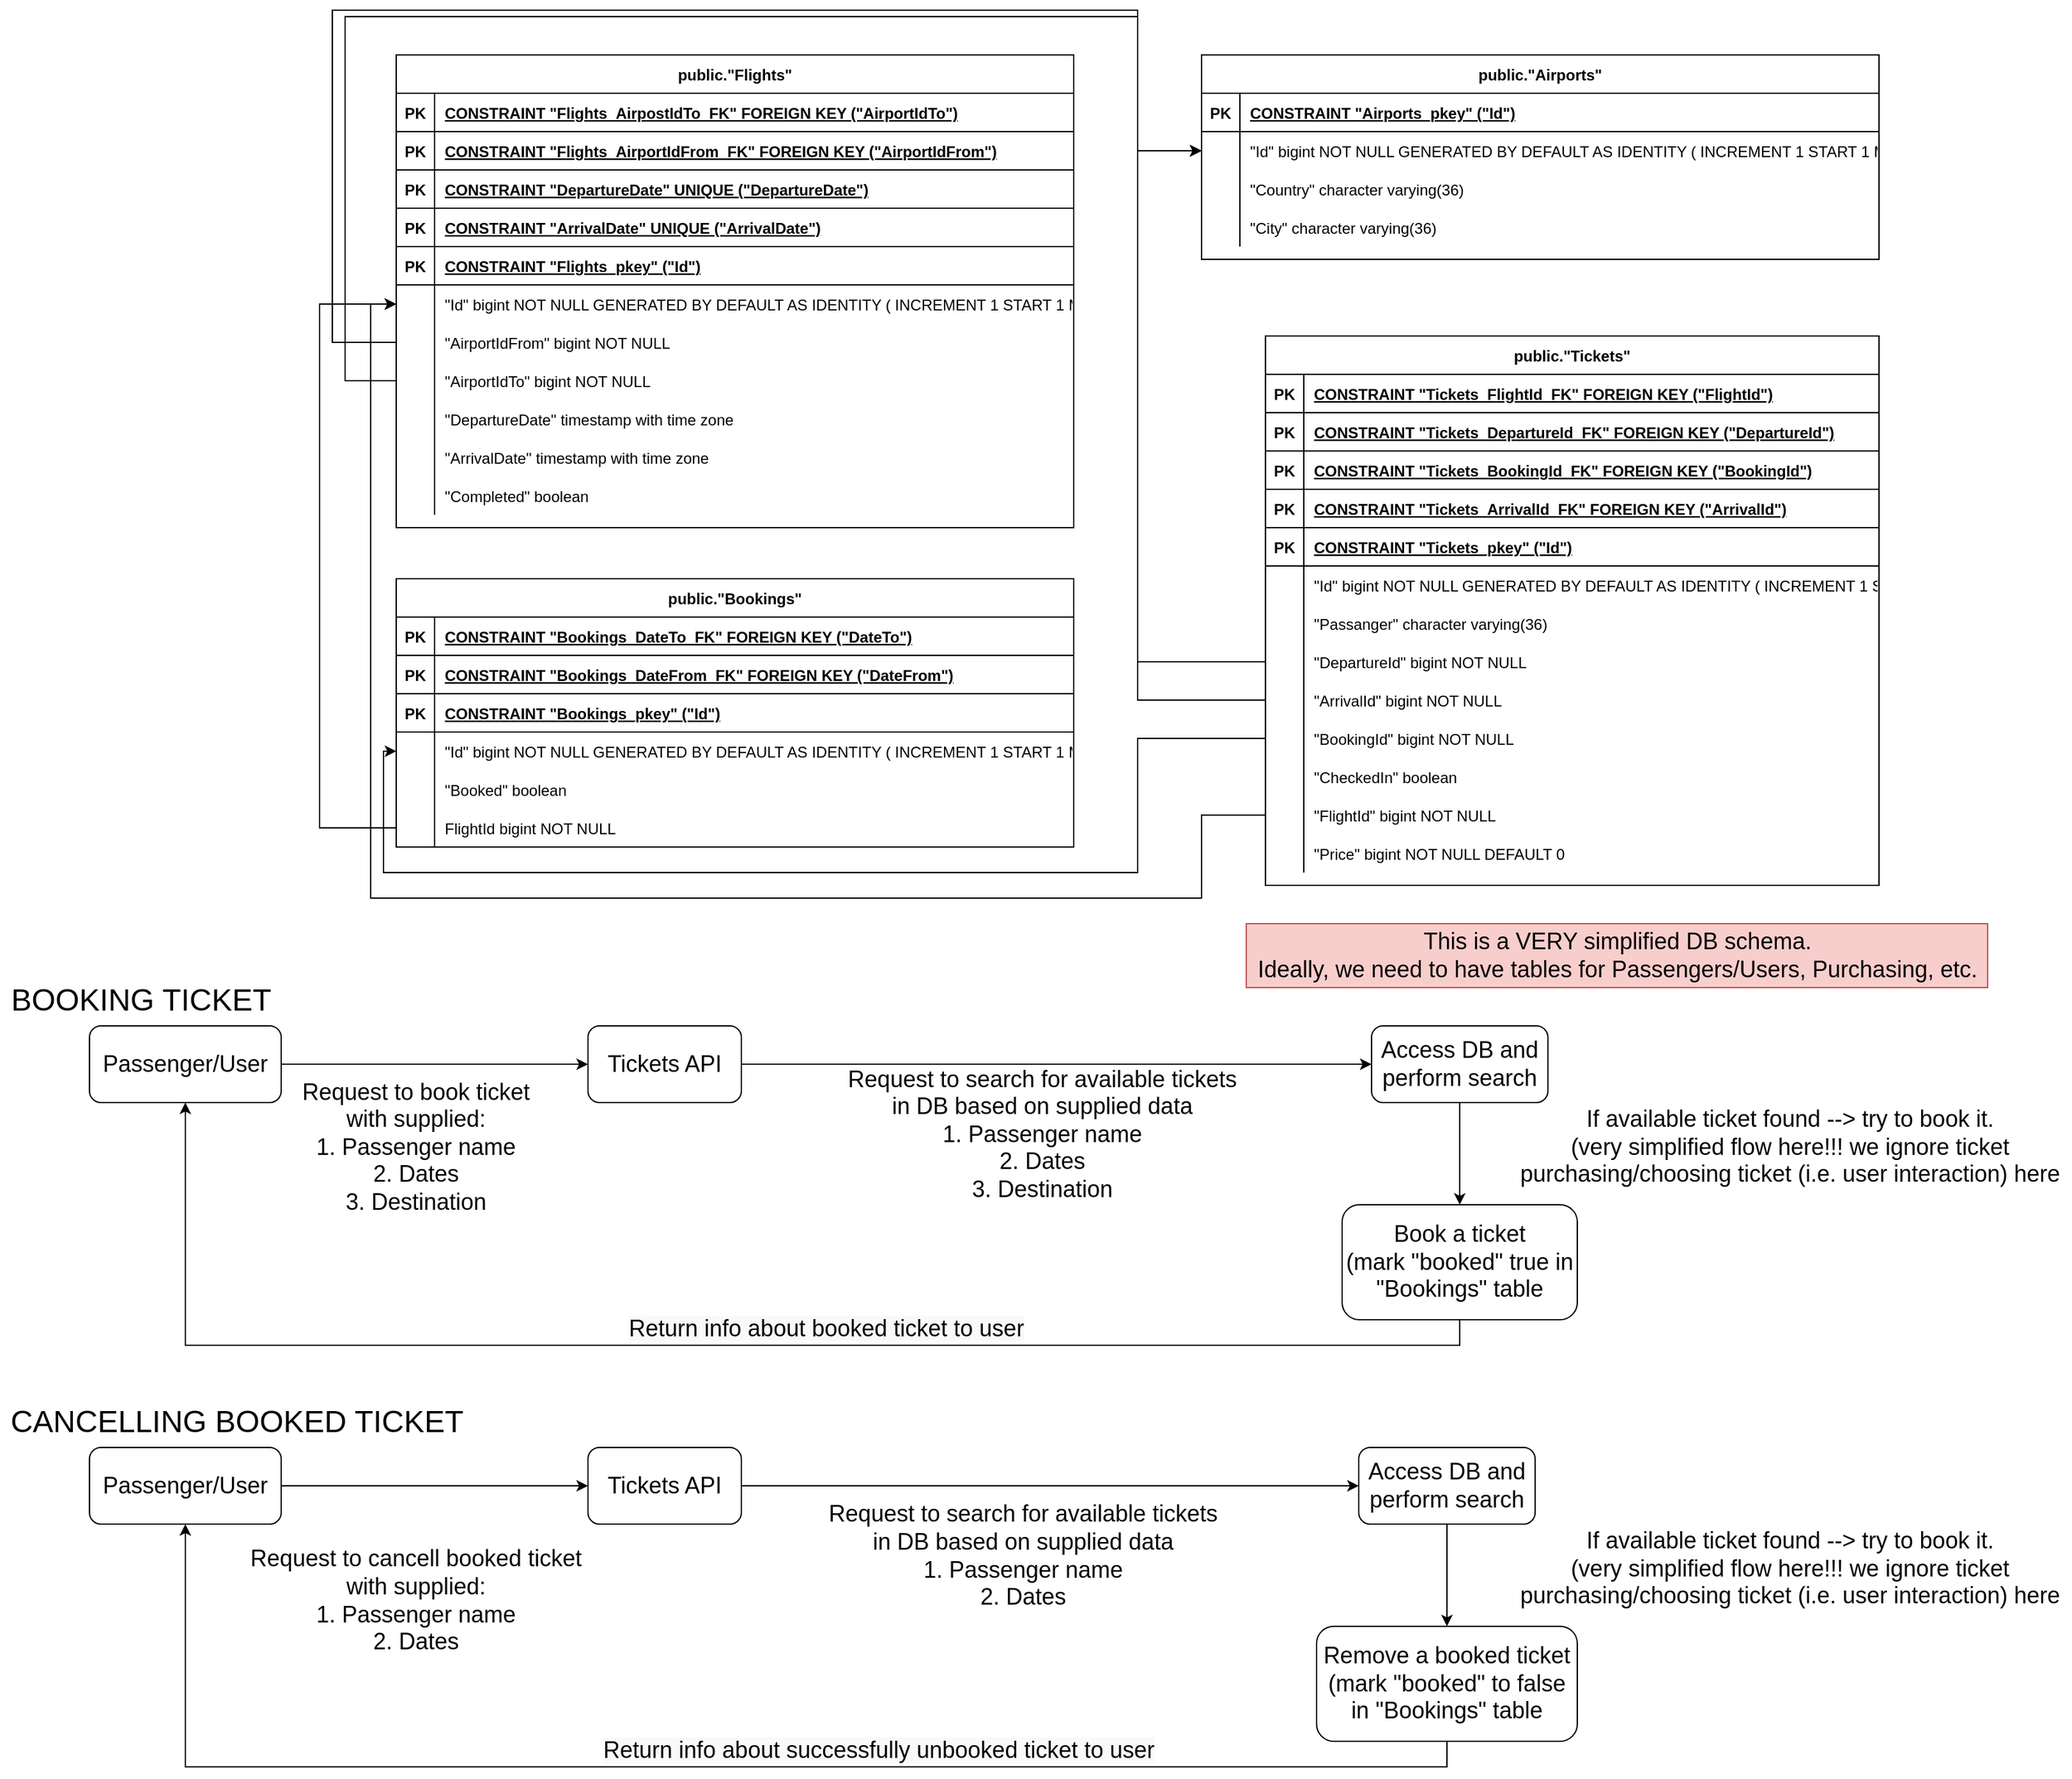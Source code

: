 <mxfile version="18.0.6" type="device" pages="2"><diagram id="oAtB6YZNEJGx6nR-mDXT" name="DB Schema"><mxGraphModel dx="2377" dy="960" grid="1" gridSize="10" guides="1" tooltips="1" connect="1" arrows="1" fold="1" page="1" pageScale="1" pageWidth="827" pageHeight="1169" math="0" shadow="0"><root><mxCell id="0"/><mxCell id="1" parent="0"/><mxCell id="ItxXe6mk6IESAFMCwL9i-30" value="public.&quot;Airports&quot;" style="shape=table;startSize=30;container=1;collapsible=1;childLayout=tableLayout;fixedRows=1;rowLines=0;fontStyle=1;align=center;resizeLast=1;" parent="1" vertex="1"><mxGeometry x="120" y="200" width="530" height="160" as="geometry"/></mxCell><mxCell id="ItxXe6mk6IESAFMCwL9i-31" value="" style="shape=tableRow;horizontal=0;startSize=0;swimlaneHead=0;swimlaneBody=0;fillColor=none;collapsible=0;dropTarget=0;points=[[0,0.5],[1,0.5]];portConstraint=eastwest;top=0;left=0;right=0;bottom=1;" parent="ItxXe6mk6IESAFMCwL9i-30" vertex="1"><mxGeometry y="30" width="530" height="30" as="geometry"/></mxCell><mxCell id="ItxXe6mk6IESAFMCwL9i-32" value="PK" style="shape=partialRectangle;overflow=hidden;connectable=0;fillColor=none;top=0;left=0;bottom=0;right=0;fontStyle=1;" parent="ItxXe6mk6IESAFMCwL9i-31" vertex="1"><mxGeometry width="30" height="30" as="geometry"><mxRectangle width="30" height="30" as="alternateBounds"/></mxGeometry></mxCell><mxCell id="ItxXe6mk6IESAFMCwL9i-33" value="CONSTRAINT &quot;Airports_pkey&quot;  (&quot;Id&quot;)" style="shape=partialRectangle;overflow=hidden;connectable=0;fillColor=none;align=left;top=0;left=0;bottom=0;right=0;spacingLeft=6;fontStyle=5;" parent="ItxXe6mk6IESAFMCwL9i-31" vertex="1"><mxGeometry x="30" width="500" height="30" as="geometry"><mxRectangle width="500" height="30" as="alternateBounds"/></mxGeometry></mxCell><mxCell id="ItxXe6mk6IESAFMCwL9i-34" value="" style="shape=tableRow;horizontal=0;startSize=0;swimlaneHead=0;swimlaneBody=0;fillColor=none;collapsible=0;dropTarget=0;points=[[0,0.5],[1,0.5]];portConstraint=eastwest;top=0;left=0;right=0;bottom=0;" parent="ItxXe6mk6IESAFMCwL9i-30" vertex="1"><mxGeometry y="60" width="530" height="30" as="geometry"/></mxCell><mxCell id="ItxXe6mk6IESAFMCwL9i-35" value="" style="shape=partialRectangle;overflow=hidden;connectable=0;fillColor=none;top=0;left=0;bottom=0;right=0;" parent="ItxXe6mk6IESAFMCwL9i-34" vertex="1"><mxGeometry width="30" height="30" as="geometry"><mxRectangle width="30" height="30" as="alternateBounds"/></mxGeometry></mxCell><mxCell id="ItxXe6mk6IESAFMCwL9i-36" value="&quot;Id&quot; bigint NOT NULL GENERATED BY DEFAULT AS IDENTITY ( INCREMENT 1 START 1 MINVALUE 1 MAXVALUE 9223372036854775807 CACHE 1 )" style="shape=partialRectangle;overflow=hidden;connectable=0;fillColor=none;align=left;top=0;left=0;bottom=0;right=0;spacingLeft=6;" parent="ItxXe6mk6IESAFMCwL9i-34" vertex="1"><mxGeometry x="30" width="500" height="30" as="geometry"><mxRectangle width="500" height="30" as="alternateBounds"/></mxGeometry></mxCell><mxCell id="ItxXe6mk6IESAFMCwL9i-37" value="" style="shape=tableRow;horizontal=0;startSize=0;swimlaneHead=0;swimlaneBody=0;fillColor=none;collapsible=0;dropTarget=0;points=[[0,0.5],[1,0.5]];portConstraint=eastwest;top=0;left=0;right=0;bottom=0;" parent="ItxXe6mk6IESAFMCwL9i-30" vertex="1"><mxGeometry y="90" width="530" height="30" as="geometry"/></mxCell><mxCell id="ItxXe6mk6IESAFMCwL9i-38" value="" style="shape=partialRectangle;overflow=hidden;connectable=0;fillColor=none;top=0;left=0;bottom=0;right=0;" parent="ItxXe6mk6IESAFMCwL9i-37" vertex="1"><mxGeometry width="30" height="30" as="geometry"><mxRectangle width="30" height="30" as="alternateBounds"/></mxGeometry></mxCell><mxCell id="ItxXe6mk6IESAFMCwL9i-39" value="&quot;Country&quot; character varying(36)" style="shape=partialRectangle;overflow=hidden;connectable=0;fillColor=none;align=left;top=0;left=0;bottom=0;right=0;spacingLeft=6;" parent="ItxXe6mk6IESAFMCwL9i-37" vertex="1"><mxGeometry x="30" width="500" height="30" as="geometry"><mxRectangle width="500" height="30" as="alternateBounds"/></mxGeometry></mxCell><mxCell id="ItxXe6mk6IESAFMCwL9i-40" value="" style="shape=tableRow;horizontal=0;startSize=0;swimlaneHead=0;swimlaneBody=0;fillColor=none;collapsible=0;dropTarget=0;points=[[0,0.5],[1,0.5]];portConstraint=eastwest;top=0;left=0;right=0;bottom=0;" parent="ItxXe6mk6IESAFMCwL9i-30" vertex="1"><mxGeometry y="120" width="530" height="30" as="geometry"/></mxCell><mxCell id="ItxXe6mk6IESAFMCwL9i-41" value="" style="shape=partialRectangle;overflow=hidden;connectable=0;fillColor=none;top=0;left=0;bottom=0;right=0;" parent="ItxXe6mk6IESAFMCwL9i-40" vertex="1"><mxGeometry width="30" height="30" as="geometry"><mxRectangle width="30" height="30" as="alternateBounds"/></mxGeometry></mxCell><mxCell id="ItxXe6mk6IESAFMCwL9i-42" value="&quot;City&quot; character varying(36)" style="shape=partialRectangle;overflow=hidden;connectable=0;fillColor=none;align=left;top=0;left=0;bottom=0;right=0;spacingLeft=6;" parent="ItxXe6mk6IESAFMCwL9i-40" vertex="1"><mxGeometry x="30" width="500" height="30" as="geometry"><mxRectangle width="500" height="30" as="alternateBounds"/></mxGeometry></mxCell><mxCell id="ItxXe6mk6IESAFMCwL9i-43" value="public.&quot;Bookings&quot;" style="shape=table;startSize=30;container=1;collapsible=1;childLayout=tableLayout;fixedRows=1;rowLines=0;fontStyle=1;align=center;resizeLast=1;" parent="1" vertex="1"><mxGeometry x="-510" y="610" width="530" height="210" as="geometry"/></mxCell><mxCell id="ItxXe6mk6IESAFMCwL9i-44" value="" style="shape=tableRow;horizontal=0;startSize=0;swimlaneHead=0;swimlaneBody=0;fillColor=none;collapsible=0;dropTarget=0;points=[[0,0.5],[1,0.5]];portConstraint=eastwest;top=0;left=0;right=0;bottom=1;" parent="ItxXe6mk6IESAFMCwL9i-43" vertex="1"><mxGeometry y="30" width="530" height="30" as="geometry"/></mxCell><mxCell id="ItxXe6mk6IESAFMCwL9i-45" value="PK" style="shape=partialRectangle;overflow=hidden;connectable=0;fillColor=none;top=0;left=0;bottom=0;right=0;fontStyle=1;" parent="ItxXe6mk6IESAFMCwL9i-44" vertex="1"><mxGeometry width="30" height="30" as="geometry"><mxRectangle width="30" height="30" as="alternateBounds"/></mxGeometry></mxCell><mxCell id="ItxXe6mk6IESAFMCwL9i-46" value="CONSTRAINT &quot;Bookings_DateTo_FK&quot; FOREIGN KEY (&quot;DateTo&quot;)" style="shape=partialRectangle;overflow=hidden;connectable=0;fillColor=none;align=left;top=0;left=0;bottom=0;right=0;spacingLeft=6;fontStyle=5;" parent="ItxXe6mk6IESAFMCwL9i-44" vertex="1"><mxGeometry x="30" width="500" height="30" as="geometry"><mxRectangle width="500" height="30" as="alternateBounds"/></mxGeometry></mxCell><mxCell id="ItxXe6mk6IESAFMCwL9i-47" value="" style="shape=tableRow;horizontal=0;startSize=0;swimlaneHead=0;swimlaneBody=0;fillColor=none;collapsible=0;dropTarget=0;points=[[0,0.5],[1,0.5]];portConstraint=eastwest;top=0;left=0;right=0;bottom=1;" parent="ItxXe6mk6IESAFMCwL9i-43" vertex="1"><mxGeometry y="60" width="530" height="30" as="geometry"/></mxCell><mxCell id="ItxXe6mk6IESAFMCwL9i-48" value="PK" style="shape=partialRectangle;overflow=hidden;connectable=0;fillColor=none;top=0;left=0;bottom=0;right=0;fontStyle=1;" parent="ItxXe6mk6IESAFMCwL9i-47" vertex="1"><mxGeometry width="30" height="30" as="geometry"><mxRectangle width="30" height="30" as="alternateBounds"/></mxGeometry></mxCell><mxCell id="ItxXe6mk6IESAFMCwL9i-49" value="CONSTRAINT &quot;Bookings_DateFrom_FK&quot; FOREIGN KEY (&quot;DateFrom&quot;)" style="shape=partialRectangle;overflow=hidden;connectable=0;fillColor=none;align=left;top=0;left=0;bottom=0;right=0;spacingLeft=6;fontStyle=5;" parent="ItxXe6mk6IESAFMCwL9i-47" vertex="1"><mxGeometry x="30" width="500" height="30" as="geometry"><mxRectangle width="500" height="30" as="alternateBounds"/></mxGeometry></mxCell><mxCell id="ItxXe6mk6IESAFMCwL9i-50" value="" style="shape=tableRow;horizontal=0;startSize=0;swimlaneHead=0;swimlaneBody=0;fillColor=none;collapsible=0;dropTarget=0;points=[[0,0.5],[1,0.5]];portConstraint=eastwest;top=0;left=0;right=0;bottom=1;" parent="ItxXe6mk6IESAFMCwL9i-43" vertex="1"><mxGeometry y="90" width="530" height="30" as="geometry"/></mxCell><mxCell id="ItxXe6mk6IESAFMCwL9i-51" value="PK" style="shape=partialRectangle;overflow=hidden;connectable=0;fillColor=none;top=0;left=0;bottom=0;right=0;fontStyle=1;" parent="ItxXe6mk6IESAFMCwL9i-50" vertex="1"><mxGeometry width="30" height="30" as="geometry"><mxRectangle width="30" height="30" as="alternateBounds"/></mxGeometry></mxCell><mxCell id="ItxXe6mk6IESAFMCwL9i-52" value="CONSTRAINT &quot;Bookings_pkey&quot;  (&quot;Id&quot;)" style="shape=partialRectangle;overflow=hidden;connectable=0;fillColor=none;align=left;top=0;left=0;bottom=0;right=0;spacingLeft=6;fontStyle=5;" parent="ItxXe6mk6IESAFMCwL9i-50" vertex="1"><mxGeometry x="30" width="500" height="30" as="geometry"><mxRectangle width="500" height="30" as="alternateBounds"/></mxGeometry></mxCell><mxCell id="ItxXe6mk6IESAFMCwL9i-53" value="" style="shape=tableRow;horizontal=0;startSize=0;swimlaneHead=0;swimlaneBody=0;fillColor=none;collapsible=0;dropTarget=0;points=[[0,0.5],[1,0.5]];portConstraint=eastwest;top=0;left=0;right=0;bottom=0;" parent="ItxXe6mk6IESAFMCwL9i-43" vertex="1"><mxGeometry y="120" width="530" height="30" as="geometry"/></mxCell><mxCell id="ItxXe6mk6IESAFMCwL9i-54" value="" style="shape=partialRectangle;overflow=hidden;connectable=0;fillColor=none;top=0;left=0;bottom=0;right=0;" parent="ItxXe6mk6IESAFMCwL9i-53" vertex="1"><mxGeometry width="30" height="30" as="geometry"><mxRectangle width="30" height="30" as="alternateBounds"/></mxGeometry></mxCell><mxCell id="ItxXe6mk6IESAFMCwL9i-55" value="&quot;Id&quot; bigint NOT NULL GENERATED BY DEFAULT AS IDENTITY ( INCREMENT 1 START 1 MINVALUE 1 MAXVALUE 9223372036854775807 CACHE 1 )" style="shape=partialRectangle;overflow=hidden;connectable=0;fillColor=none;align=left;top=0;left=0;bottom=0;right=0;spacingLeft=6;" parent="ItxXe6mk6IESAFMCwL9i-53" vertex="1"><mxGeometry x="30" width="500" height="30" as="geometry"><mxRectangle width="500" height="30" as="alternateBounds"/></mxGeometry></mxCell><mxCell id="ItxXe6mk6IESAFMCwL9i-56" value="" style="shape=tableRow;horizontal=0;startSize=0;swimlaneHead=0;swimlaneBody=0;fillColor=none;collapsible=0;dropTarget=0;points=[[0,0.5],[1,0.5]];portConstraint=eastwest;top=0;left=0;right=0;bottom=0;" parent="ItxXe6mk6IESAFMCwL9i-43" vertex="1"><mxGeometry y="150" width="530" height="30" as="geometry"/></mxCell><mxCell id="ItxXe6mk6IESAFMCwL9i-57" value="" style="shape=partialRectangle;overflow=hidden;connectable=0;fillColor=none;top=0;left=0;bottom=0;right=0;" parent="ItxXe6mk6IESAFMCwL9i-56" vertex="1"><mxGeometry width="30" height="30" as="geometry"><mxRectangle width="30" height="30" as="alternateBounds"/></mxGeometry></mxCell><mxCell id="ItxXe6mk6IESAFMCwL9i-58" value="&quot;Booked&quot; boolean" style="shape=partialRectangle;overflow=hidden;connectable=0;fillColor=none;align=left;top=0;left=0;bottom=0;right=0;spacingLeft=6;" parent="ItxXe6mk6IESAFMCwL9i-56" vertex="1"><mxGeometry x="30" width="500" height="30" as="geometry"><mxRectangle width="500" height="30" as="alternateBounds"/></mxGeometry></mxCell><mxCell id="ItxXe6mk6IESAFMCwL9i-59" value="" style="shape=tableRow;horizontal=0;startSize=0;swimlaneHead=0;swimlaneBody=0;fillColor=none;collapsible=0;dropTarget=0;points=[[0,0.5],[1,0.5]];portConstraint=eastwest;top=0;left=0;right=0;bottom=0;" parent="ItxXe6mk6IESAFMCwL9i-43" vertex="1"><mxGeometry y="180" width="530" height="30" as="geometry"/></mxCell><mxCell id="ItxXe6mk6IESAFMCwL9i-60" value="" style="shape=partialRectangle;overflow=hidden;connectable=0;fillColor=none;top=0;left=0;bottom=0;right=0;" parent="ItxXe6mk6IESAFMCwL9i-59" vertex="1"><mxGeometry width="30" height="30" as="geometry"><mxRectangle width="30" height="30" as="alternateBounds"/></mxGeometry></mxCell><mxCell id="ItxXe6mk6IESAFMCwL9i-61" value="FlightId bigint NOT NULL" style="shape=partialRectangle;overflow=hidden;connectable=0;fillColor=none;align=left;top=0;left=0;bottom=0;right=0;spacingLeft=6;" parent="ItxXe6mk6IESAFMCwL9i-59" vertex="1"><mxGeometry x="30" width="500" height="30" as="geometry"><mxRectangle width="500" height="30" as="alternateBounds"/></mxGeometry></mxCell><mxCell id="ItxXe6mk6IESAFMCwL9i-89" value="public.&quot;Flights&quot;" style="shape=table;startSize=30;container=1;collapsible=1;childLayout=tableLayout;fixedRows=1;rowLines=0;fontStyle=1;align=center;resizeLast=1;" parent="1" vertex="1"><mxGeometry x="-510" y="200" width="530" height="370" as="geometry"/></mxCell><mxCell id="ItxXe6mk6IESAFMCwL9i-90" value="" style="shape=tableRow;horizontal=0;startSize=0;swimlaneHead=0;swimlaneBody=0;fillColor=none;collapsible=0;dropTarget=0;points=[[0,0.5],[1,0.5]];portConstraint=eastwest;top=0;left=0;right=0;bottom=1;" parent="ItxXe6mk6IESAFMCwL9i-89" vertex="1"><mxGeometry y="30" width="530" height="30" as="geometry"/></mxCell><mxCell id="ItxXe6mk6IESAFMCwL9i-91" value="PK" style="shape=partialRectangle;overflow=hidden;connectable=0;fillColor=none;top=0;left=0;bottom=0;right=0;fontStyle=1;" parent="ItxXe6mk6IESAFMCwL9i-90" vertex="1"><mxGeometry width="30" height="30" as="geometry"><mxRectangle width="30" height="30" as="alternateBounds"/></mxGeometry></mxCell><mxCell id="ItxXe6mk6IESAFMCwL9i-92" value="CONSTRAINT &quot;Flights_AirpostIdTo_FK&quot; FOREIGN KEY (&quot;AirportIdTo&quot;)" style="shape=partialRectangle;overflow=hidden;connectable=0;fillColor=none;align=left;top=0;left=0;bottom=0;right=0;spacingLeft=6;fontStyle=5;" parent="ItxXe6mk6IESAFMCwL9i-90" vertex="1"><mxGeometry x="30" width="500" height="30" as="geometry"><mxRectangle width="500" height="30" as="alternateBounds"/></mxGeometry></mxCell><mxCell id="ItxXe6mk6IESAFMCwL9i-93" value="" style="shape=tableRow;horizontal=0;startSize=0;swimlaneHead=0;swimlaneBody=0;fillColor=none;collapsible=0;dropTarget=0;points=[[0,0.5],[1,0.5]];portConstraint=eastwest;top=0;left=0;right=0;bottom=1;" parent="ItxXe6mk6IESAFMCwL9i-89" vertex="1"><mxGeometry y="60" width="530" height="30" as="geometry"/></mxCell><mxCell id="ItxXe6mk6IESAFMCwL9i-94" value="PK" style="shape=partialRectangle;overflow=hidden;connectable=0;fillColor=none;top=0;left=0;bottom=0;right=0;fontStyle=1;" parent="ItxXe6mk6IESAFMCwL9i-93" vertex="1"><mxGeometry width="30" height="30" as="geometry"><mxRectangle width="30" height="30" as="alternateBounds"/></mxGeometry></mxCell><mxCell id="ItxXe6mk6IESAFMCwL9i-95" value="CONSTRAINT &quot;Flights_AirportIdFrom_FK&quot; FOREIGN KEY (&quot;AirportIdFrom&quot;)" style="shape=partialRectangle;overflow=hidden;connectable=0;fillColor=none;align=left;top=0;left=0;bottom=0;right=0;spacingLeft=6;fontStyle=5;" parent="ItxXe6mk6IESAFMCwL9i-93" vertex="1"><mxGeometry x="30" width="500" height="30" as="geometry"><mxRectangle width="500" height="30" as="alternateBounds"/></mxGeometry></mxCell><mxCell id="ItxXe6mk6IESAFMCwL9i-96" value="" style="shape=tableRow;horizontal=0;startSize=0;swimlaneHead=0;swimlaneBody=0;fillColor=none;collapsible=0;dropTarget=0;points=[[0,0.5],[1,0.5]];portConstraint=eastwest;top=0;left=0;right=0;bottom=1;" parent="ItxXe6mk6IESAFMCwL9i-89" vertex="1"><mxGeometry y="90" width="530" height="30" as="geometry"/></mxCell><mxCell id="ItxXe6mk6IESAFMCwL9i-97" value="PK" style="shape=partialRectangle;overflow=hidden;connectable=0;fillColor=none;top=0;left=0;bottom=0;right=0;fontStyle=1;" parent="ItxXe6mk6IESAFMCwL9i-96" vertex="1"><mxGeometry width="30" height="30" as="geometry"><mxRectangle width="30" height="30" as="alternateBounds"/></mxGeometry></mxCell><mxCell id="ItxXe6mk6IESAFMCwL9i-98" value="CONSTRAINT &quot;DepartureDate&quot; UNIQUE (&quot;DepartureDate&quot;)" style="shape=partialRectangle;overflow=hidden;connectable=0;fillColor=none;align=left;top=0;left=0;bottom=0;right=0;spacingLeft=6;fontStyle=5;" parent="ItxXe6mk6IESAFMCwL9i-96" vertex="1"><mxGeometry x="30" width="500" height="30" as="geometry"><mxRectangle width="500" height="30" as="alternateBounds"/></mxGeometry></mxCell><mxCell id="ItxXe6mk6IESAFMCwL9i-99" value="" style="shape=tableRow;horizontal=0;startSize=0;swimlaneHead=0;swimlaneBody=0;fillColor=none;collapsible=0;dropTarget=0;points=[[0,0.5],[1,0.5]];portConstraint=eastwest;top=0;left=0;right=0;bottom=1;" parent="ItxXe6mk6IESAFMCwL9i-89" vertex="1"><mxGeometry y="120" width="530" height="30" as="geometry"/></mxCell><mxCell id="ItxXe6mk6IESAFMCwL9i-100" value="PK" style="shape=partialRectangle;overflow=hidden;connectable=0;fillColor=none;top=0;left=0;bottom=0;right=0;fontStyle=1;" parent="ItxXe6mk6IESAFMCwL9i-99" vertex="1"><mxGeometry width="30" height="30" as="geometry"><mxRectangle width="30" height="30" as="alternateBounds"/></mxGeometry></mxCell><mxCell id="ItxXe6mk6IESAFMCwL9i-101" value="CONSTRAINT &quot;ArrivalDate&quot; UNIQUE (&quot;ArrivalDate&quot;)" style="shape=partialRectangle;overflow=hidden;connectable=0;fillColor=none;align=left;top=0;left=0;bottom=0;right=0;spacingLeft=6;fontStyle=5;" parent="ItxXe6mk6IESAFMCwL9i-99" vertex="1"><mxGeometry x="30" width="500" height="30" as="geometry"><mxRectangle width="500" height="30" as="alternateBounds"/></mxGeometry></mxCell><mxCell id="ItxXe6mk6IESAFMCwL9i-102" value="" style="shape=tableRow;horizontal=0;startSize=0;swimlaneHead=0;swimlaneBody=0;fillColor=none;collapsible=0;dropTarget=0;points=[[0,0.5],[1,0.5]];portConstraint=eastwest;top=0;left=0;right=0;bottom=1;" parent="ItxXe6mk6IESAFMCwL9i-89" vertex="1"><mxGeometry y="150" width="530" height="30" as="geometry"/></mxCell><mxCell id="ItxXe6mk6IESAFMCwL9i-103" value="PK" style="shape=partialRectangle;overflow=hidden;connectable=0;fillColor=none;top=0;left=0;bottom=0;right=0;fontStyle=1;" parent="ItxXe6mk6IESAFMCwL9i-102" vertex="1"><mxGeometry width="30" height="30" as="geometry"><mxRectangle width="30" height="30" as="alternateBounds"/></mxGeometry></mxCell><mxCell id="ItxXe6mk6IESAFMCwL9i-104" value="CONSTRAINT &quot;Flights_pkey&quot;  (&quot;Id&quot;)" style="shape=partialRectangle;overflow=hidden;connectable=0;fillColor=none;align=left;top=0;left=0;bottom=0;right=0;spacingLeft=6;fontStyle=5;" parent="ItxXe6mk6IESAFMCwL9i-102" vertex="1"><mxGeometry x="30" width="500" height="30" as="geometry"><mxRectangle width="500" height="30" as="alternateBounds"/></mxGeometry></mxCell><mxCell id="ItxXe6mk6IESAFMCwL9i-105" value="" style="shape=tableRow;horizontal=0;startSize=0;swimlaneHead=0;swimlaneBody=0;fillColor=none;collapsible=0;dropTarget=0;points=[[0,0.5],[1,0.5]];portConstraint=eastwest;top=0;left=0;right=0;bottom=0;" parent="ItxXe6mk6IESAFMCwL9i-89" vertex="1"><mxGeometry y="180" width="530" height="30" as="geometry"/></mxCell><mxCell id="ItxXe6mk6IESAFMCwL9i-106" value="" style="shape=partialRectangle;overflow=hidden;connectable=0;fillColor=none;top=0;left=0;bottom=0;right=0;" parent="ItxXe6mk6IESAFMCwL9i-105" vertex="1"><mxGeometry width="30" height="30" as="geometry"><mxRectangle width="30" height="30" as="alternateBounds"/></mxGeometry></mxCell><mxCell id="ItxXe6mk6IESAFMCwL9i-107" value="&quot;Id&quot; bigint NOT NULL GENERATED BY DEFAULT AS IDENTITY ( INCREMENT 1 START 1 MINVALUE 1 MAXVALUE 9223372036854775807 CACHE 1 )" style="shape=partialRectangle;overflow=hidden;connectable=0;fillColor=none;align=left;top=0;left=0;bottom=0;right=0;spacingLeft=6;" parent="ItxXe6mk6IESAFMCwL9i-105" vertex="1"><mxGeometry x="30" width="500" height="30" as="geometry"><mxRectangle width="500" height="30" as="alternateBounds"/></mxGeometry></mxCell><mxCell id="ItxXe6mk6IESAFMCwL9i-108" value="" style="shape=tableRow;horizontal=0;startSize=0;swimlaneHead=0;swimlaneBody=0;fillColor=none;collapsible=0;dropTarget=0;points=[[0,0.5],[1,0.5]];portConstraint=eastwest;top=0;left=0;right=0;bottom=0;" parent="ItxXe6mk6IESAFMCwL9i-89" vertex="1"><mxGeometry y="210" width="530" height="30" as="geometry"/></mxCell><mxCell id="ItxXe6mk6IESAFMCwL9i-109" value="" style="shape=partialRectangle;overflow=hidden;connectable=0;fillColor=none;top=0;left=0;bottom=0;right=0;" parent="ItxXe6mk6IESAFMCwL9i-108" vertex="1"><mxGeometry width="30" height="30" as="geometry"><mxRectangle width="30" height="30" as="alternateBounds"/></mxGeometry></mxCell><mxCell id="ItxXe6mk6IESAFMCwL9i-110" value="&quot;AirportIdFrom&quot; bigint NOT NULL" style="shape=partialRectangle;overflow=hidden;connectable=0;fillColor=none;align=left;top=0;left=0;bottom=0;right=0;spacingLeft=6;" parent="ItxXe6mk6IESAFMCwL9i-108" vertex="1"><mxGeometry x="30" width="500" height="30" as="geometry"><mxRectangle width="500" height="30" as="alternateBounds"/></mxGeometry></mxCell><mxCell id="ItxXe6mk6IESAFMCwL9i-111" value="" style="shape=tableRow;horizontal=0;startSize=0;swimlaneHead=0;swimlaneBody=0;fillColor=none;collapsible=0;dropTarget=0;points=[[0,0.5],[1,0.5]];portConstraint=eastwest;top=0;left=0;right=0;bottom=0;" parent="ItxXe6mk6IESAFMCwL9i-89" vertex="1"><mxGeometry y="240" width="530" height="30" as="geometry"/></mxCell><mxCell id="ItxXe6mk6IESAFMCwL9i-112" value="" style="shape=partialRectangle;overflow=hidden;connectable=0;fillColor=none;top=0;left=0;bottom=0;right=0;" parent="ItxXe6mk6IESAFMCwL9i-111" vertex="1"><mxGeometry width="30" height="30" as="geometry"><mxRectangle width="30" height="30" as="alternateBounds"/></mxGeometry></mxCell><mxCell id="ItxXe6mk6IESAFMCwL9i-113" value="&quot;AirportIdTo&quot; bigint NOT NULL" style="shape=partialRectangle;overflow=hidden;connectable=0;fillColor=none;align=left;top=0;left=0;bottom=0;right=0;spacingLeft=6;" parent="ItxXe6mk6IESAFMCwL9i-111" vertex="1"><mxGeometry x="30" width="500" height="30" as="geometry"><mxRectangle width="500" height="30" as="alternateBounds"/></mxGeometry></mxCell><mxCell id="ItxXe6mk6IESAFMCwL9i-114" value="" style="shape=tableRow;horizontal=0;startSize=0;swimlaneHead=0;swimlaneBody=0;fillColor=none;collapsible=0;dropTarget=0;points=[[0,0.5],[1,0.5]];portConstraint=eastwest;top=0;left=0;right=0;bottom=0;" parent="ItxXe6mk6IESAFMCwL9i-89" vertex="1"><mxGeometry y="270" width="530" height="30" as="geometry"/></mxCell><mxCell id="ItxXe6mk6IESAFMCwL9i-115" value="" style="shape=partialRectangle;overflow=hidden;connectable=0;fillColor=none;top=0;left=0;bottom=0;right=0;" parent="ItxXe6mk6IESAFMCwL9i-114" vertex="1"><mxGeometry width="30" height="30" as="geometry"><mxRectangle width="30" height="30" as="alternateBounds"/></mxGeometry></mxCell><mxCell id="ItxXe6mk6IESAFMCwL9i-116" value="&quot;DepartureDate&quot; timestamp with time zone" style="shape=partialRectangle;overflow=hidden;connectable=0;fillColor=none;align=left;top=0;left=0;bottom=0;right=0;spacingLeft=6;" parent="ItxXe6mk6IESAFMCwL9i-114" vertex="1"><mxGeometry x="30" width="500" height="30" as="geometry"><mxRectangle width="500" height="30" as="alternateBounds"/></mxGeometry></mxCell><mxCell id="ItxXe6mk6IESAFMCwL9i-117" value="" style="shape=tableRow;horizontal=0;startSize=0;swimlaneHead=0;swimlaneBody=0;fillColor=none;collapsible=0;dropTarget=0;points=[[0,0.5],[1,0.5]];portConstraint=eastwest;top=0;left=0;right=0;bottom=0;" parent="ItxXe6mk6IESAFMCwL9i-89" vertex="1"><mxGeometry y="300" width="530" height="30" as="geometry"/></mxCell><mxCell id="ItxXe6mk6IESAFMCwL9i-118" value="" style="shape=partialRectangle;overflow=hidden;connectable=0;fillColor=none;top=0;left=0;bottom=0;right=0;" parent="ItxXe6mk6IESAFMCwL9i-117" vertex="1"><mxGeometry width="30" height="30" as="geometry"><mxRectangle width="30" height="30" as="alternateBounds"/></mxGeometry></mxCell><mxCell id="ItxXe6mk6IESAFMCwL9i-119" value="&quot;ArrivalDate&quot; timestamp with time zone" style="shape=partialRectangle;overflow=hidden;connectable=0;fillColor=none;align=left;top=0;left=0;bottom=0;right=0;spacingLeft=6;" parent="ItxXe6mk6IESAFMCwL9i-117" vertex="1"><mxGeometry x="30" width="500" height="30" as="geometry"><mxRectangle width="500" height="30" as="alternateBounds"/></mxGeometry></mxCell><mxCell id="ItxXe6mk6IESAFMCwL9i-120" value="" style="shape=tableRow;horizontal=0;startSize=0;swimlaneHead=0;swimlaneBody=0;fillColor=none;collapsible=0;dropTarget=0;points=[[0,0.5],[1,0.5]];portConstraint=eastwest;top=0;left=0;right=0;bottom=0;" parent="ItxXe6mk6IESAFMCwL9i-89" vertex="1"><mxGeometry y="330" width="530" height="30" as="geometry"/></mxCell><mxCell id="ItxXe6mk6IESAFMCwL9i-121" value="" style="shape=partialRectangle;overflow=hidden;connectable=0;fillColor=none;top=0;left=0;bottom=0;right=0;" parent="ItxXe6mk6IESAFMCwL9i-120" vertex="1"><mxGeometry width="30" height="30" as="geometry"><mxRectangle width="30" height="30" as="alternateBounds"/></mxGeometry></mxCell><mxCell id="ItxXe6mk6IESAFMCwL9i-122" value="&quot;Completed&quot; boolean" style="shape=partialRectangle;overflow=hidden;connectable=0;fillColor=none;align=left;top=0;left=0;bottom=0;right=0;spacingLeft=6;" parent="ItxXe6mk6IESAFMCwL9i-120" vertex="1"><mxGeometry x="30" width="500" height="30" as="geometry"><mxRectangle width="500" height="30" as="alternateBounds"/></mxGeometry></mxCell><mxCell id="ItxXe6mk6IESAFMCwL9i-150" value="public.&quot;Tickets&quot;" style="shape=table;startSize=30;container=1;collapsible=1;childLayout=tableLayout;fixedRows=1;rowLines=0;fontStyle=1;align=center;resizeLast=1;" parent="1" vertex="1"><mxGeometry x="170" y="420" width="480" height="430" as="geometry"/></mxCell><mxCell id="ItxXe6mk6IESAFMCwL9i-151" value="" style="shape=tableRow;horizontal=0;startSize=0;swimlaneHead=0;swimlaneBody=0;fillColor=none;collapsible=0;dropTarget=0;points=[[0,0.5],[1,0.5]];portConstraint=eastwest;top=0;left=0;right=0;bottom=1;" parent="ItxXe6mk6IESAFMCwL9i-150" vertex="1"><mxGeometry y="30" width="480" height="30" as="geometry"/></mxCell><mxCell id="ItxXe6mk6IESAFMCwL9i-152" value="PK" style="shape=partialRectangle;overflow=hidden;connectable=0;fillColor=none;top=0;left=0;bottom=0;right=0;fontStyle=1;" parent="ItxXe6mk6IESAFMCwL9i-151" vertex="1"><mxGeometry width="30" height="30" as="geometry"><mxRectangle width="30" height="30" as="alternateBounds"/></mxGeometry></mxCell><mxCell id="ItxXe6mk6IESAFMCwL9i-153" value="CONSTRAINT &quot;Tickets_FlightId_FK&quot; FOREIGN KEY (&quot;FlightId&quot;)" style="shape=partialRectangle;overflow=hidden;connectable=0;fillColor=none;align=left;top=0;left=0;bottom=0;right=0;spacingLeft=6;fontStyle=5;" parent="ItxXe6mk6IESAFMCwL9i-151" vertex="1"><mxGeometry x="30" width="450" height="30" as="geometry"><mxRectangle width="450" height="30" as="alternateBounds"/></mxGeometry></mxCell><mxCell id="ItxXe6mk6IESAFMCwL9i-154" value="" style="shape=tableRow;horizontal=0;startSize=0;swimlaneHead=0;swimlaneBody=0;fillColor=none;collapsible=0;dropTarget=0;points=[[0,0.5],[1,0.5]];portConstraint=eastwest;top=0;left=0;right=0;bottom=1;" parent="ItxXe6mk6IESAFMCwL9i-150" vertex="1"><mxGeometry y="60" width="480" height="30" as="geometry"/></mxCell><mxCell id="ItxXe6mk6IESAFMCwL9i-155" value="PK" style="shape=partialRectangle;overflow=hidden;connectable=0;fillColor=none;top=0;left=0;bottom=0;right=0;fontStyle=1;" parent="ItxXe6mk6IESAFMCwL9i-154" vertex="1"><mxGeometry width="30" height="30" as="geometry"><mxRectangle width="30" height="30" as="alternateBounds"/></mxGeometry></mxCell><mxCell id="ItxXe6mk6IESAFMCwL9i-156" value="CONSTRAINT &quot;Tickets_DepartureId_FK&quot; FOREIGN KEY (&quot;DepartureId&quot;)" style="shape=partialRectangle;overflow=hidden;connectable=0;fillColor=none;align=left;top=0;left=0;bottom=0;right=0;spacingLeft=6;fontStyle=5;" parent="ItxXe6mk6IESAFMCwL9i-154" vertex="1"><mxGeometry x="30" width="450" height="30" as="geometry"><mxRectangle width="450" height="30" as="alternateBounds"/></mxGeometry></mxCell><mxCell id="ItxXe6mk6IESAFMCwL9i-157" value="" style="shape=tableRow;horizontal=0;startSize=0;swimlaneHead=0;swimlaneBody=0;fillColor=none;collapsible=0;dropTarget=0;points=[[0,0.5],[1,0.5]];portConstraint=eastwest;top=0;left=0;right=0;bottom=1;" parent="ItxXe6mk6IESAFMCwL9i-150" vertex="1"><mxGeometry y="90" width="480" height="30" as="geometry"/></mxCell><mxCell id="ItxXe6mk6IESAFMCwL9i-158" value="PK" style="shape=partialRectangle;overflow=hidden;connectable=0;fillColor=none;top=0;left=0;bottom=0;right=0;fontStyle=1;" parent="ItxXe6mk6IESAFMCwL9i-157" vertex="1"><mxGeometry width="30" height="30" as="geometry"><mxRectangle width="30" height="30" as="alternateBounds"/></mxGeometry></mxCell><mxCell id="ItxXe6mk6IESAFMCwL9i-159" value="CONSTRAINT &quot;Tickets_BookingId_FK&quot; FOREIGN KEY (&quot;BookingId&quot;)" style="shape=partialRectangle;overflow=hidden;connectable=0;fillColor=none;align=left;top=0;left=0;bottom=0;right=0;spacingLeft=6;fontStyle=5;" parent="ItxXe6mk6IESAFMCwL9i-157" vertex="1"><mxGeometry x="30" width="450" height="30" as="geometry"><mxRectangle width="450" height="30" as="alternateBounds"/></mxGeometry></mxCell><mxCell id="ItxXe6mk6IESAFMCwL9i-160" value="" style="shape=tableRow;horizontal=0;startSize=0;swimlaneHead=0;swimlaneBody=0;fillColor=none;collapsible=0;dropTarget=0;points=[[0,0.5],[1,0.5]];portConstraint=eastwest;top=0;left=0;right=0;bottom=1;" parent="ItxXe6mk6IESAFMCwL9i-150" vertex="1"><mxGeometry y="120" width="480" height="30" as="geometry"/></mxCell><mxCell id="ItxXe6mk6IESAFMCwL9i-161" value="PK" style="shape=partialRectangle;overflow=hidden;connectable=0;fillColor=none;top=0;left=0;bottom=0;right=0;fontStyle=1;" parent="ItxXe6mk6IESAFMCwL9i-160" vertex="1"><mxGeometry width="30" height="30" as="geometry"><mxRectangle width="30" height="30" as="alternateBounds"/></mxGeometry></mxCell><mxCell id="ItxXe6mk6IESAFMCwL9i-162" value="CONSTRAINT &quot;Tickets_ArrivalId_FK&quot; FOREIGN KEY (&quot;ArrivalId&quot;)" style="shape=partialRectangle;overflow=hidden;connectable=0;fillColor=none;align=left;top=0;left=0;bottom=0;right=0;spacingLeft=6;fontStyle=5;" parent="ItxXe6mk6IESAFMCwL9i-160" vertex="1"><mxGeometry x="30" width="450" height="30" as="geometry"><mxRectangle width="450" height="30" as="alternateBounds"/></mxGeometry></mxCell><mxCell id="ItxXe6mk6IESAFMCwL9i-163" value="" style="shape=tableRow;horizontal=0;startSize=0;swimlaneHead=0;swimlaneBody=0;fillColor=none;collapsible=0;dropTarget=0;points=[[0,0.5],[1,0.5]];portConstraint=eastwest;top=0;left=0;right=0;bottom=1;" parent="ItxXe6mk6IESAFMCwL9i-150" vertex="1"><mxGeometry y="150" width="480" height="30" as="geometry"/></mxCell><mxCell id="ItxXe6mk6IESAFMCwL9i-164" value="PK" style="shape=partialRectangle;overflow=hidden;connectable=0;fillColor=none;top=0;left=0;bottom=0;right=0;fontStyle=1;" parent="ItxXe6mk6IESAFMCwL9i-163" vertex="1"><mxGeometry width="30" height="30" as="geometry"><mxRectangle width="30" height="30" as="alternateBounds"/></mxGeometry></mxCell><mxCell id="ItxXe6mk6IESAFMCwL9i-165" value="CONSTRAINT &quot;Tickets_pkey&quot;  (&quot;Id&quot;)" style="shape=partialRectangle;overflow=hidden;connectable=0;fillColor=none;align=left;top=0;left=0;bottom=0;right=0;spacingLeft=6;fontStyle=5;" parent="ItxXe6mk6IESAFMCwL9i-163" vertex="1"><mxGeometry x="30" width="450" height="30" as="geometry"><mxRectangle width="450" height="30" as="alternateBounds"/></mxGeometry></mxCell><mxCell id="ItxXe6mk6IESAFMCwL9i-166" value="" style="shape=tableRow;horizontal=0;startSize=0;swimlaneHead=0;swimlaneBody=0;fillColor=none;collapsible=0;dropTarget=0;points=[[0,0.5],[1,0.5]];portConstraint=eastwest;top=0;left=0;right=0;bottom=0;" parent="ItxXe6mk6IESAFMCwL9i-150" vertex="1"><mxGeometry y="180" width="480" height="30" as="geometry"/></mxCell><mxCell id="ItxXe6mk6IESAFMCwL9i-167" value="" style="shape=partialRectangle;overflow=hidden;connectable=0;fillColor=none;top=0;left=0;bottom=0;right=0;" parent="ItxXe6mk6IESAFMCwL9i-166" vertex="1"><mxGeometry width="30" height="30" as="geometry"><mxRectangle width="30" height="30" as="alternateBounds"/></mxGeometry></mxCell><mxCell id="ItxXe6mk6IESAFMCwL9i-168" value="&quot;Id&quot; bigint NOT NULL GENERATED BY DEFAULT AS IDENTITY ( INCREMENT 1 START 1 MINVALUE 1 MAXVALUE 9223372036854775807 CACHE 1 )" style="shape=partialRectangle;overflow=hidden;connectable=0;fillColor=none;align=left;top=0;left=0;bottom=0;right=0;spacingLeft=6;" parent="ItxXe6mk6IESAFMCwL9i-166" vertex="1"><mxGeometry x="30" width="450" height="30" as="geometry"><mxRectangle width="450" height="30" as="alternateBounds"/></mxGeometry></mxCell><mxCell id="ItxXe6mk6IESAFMCwL9i-169" value="" style="shape=tableRow;horizontal=0;startSize=0;swimlaneHead=0;swimlaneBody=0;fillColor=none;collapsible=0;dropTarget=0;points=[[0,0.5],[1,0.5]];portConstraint=eastwest;top=0;left=0;right=0;bottom=0;" parent="ItxXe6mk6IESAFMCwL9i-150" vertex="1"><mxGeometry y="210" width="480" height="30" as="geometry"/></mxCell><mxCell id="ItxXe6mk6IESAFMCwL9i-170" value="" style="shape=partialRectangle;overflow=hidden;connectable=0;fillColor=none;top=0;left=0;bottom=0;right=0;" parent="ItxXe6mk6IESAFMCwL9i-169" vertex="1"><mxGeometry width="30" height="30" as="geometry"><mxRectangle width="30" height="30" as="alternateBounds"/></mxGeometry></mxCell><mxCell id="ItxXe6mk6IESAFMCwL9i-171" value="&quot;Passanger&quot; character varying(36)" style="shape=partialRectangle;overflow=hidden;connectable=0;fillColor=none;align=left;top=0;left=0;bottom=0;right=0;spacingLeft=6;" parent="ItxXe6mk6IESAFMCwL9i-169" vertex="1"><mxGeometry x="30" width="450" height="30" as="geometry"><mxRectangle width="450" height="30" as="alternateBounds"/></mxGeometry></mxCell><mxCell id="ItxXe6mk6IESAFMCwL9i-172" value="" style="shape=tableRow;horizontal=0;startSize=0;swimlaneHead=0;swimlaneBody=0;fillColor=none;collapsible=0;dropTarget=0;points=[[0,0.5],[1,0.5]];portConstraint=eastwest;top=0;left=0;right=0;bottom=0;" parent="ItxXe6mk6IESAFMCwL9i-150" vertex="1"><mxGeometry y="240" width="480" height="30" as="geometry"/></mxCell><mxCell id="ItxXe6mk6IESAFMCwL9i-173" value="" style="shape=partialRectangle;overflow=hidden;connectable=0;fillColor=none;top=0;left=0;bottom=0;right=0;" parent="ItxXe6mk6IESAFMCwL9i-172" vertex="1"><mxGeometry width="30" height="30" as="geometry"><mxRectangle width="30" height="30" as="alternateBounds"/></mxGeometry></mxCell><mxCell id="ItxXe6mk6IESAFMCwL9i-174" value="&quot;DepartureId&quot; bigint NOT NULL" style="shape=partialRectangle;overflow=hidden;connectable=0;fillColor=none;align=left;top=0;left=0;bottom=0;right=0;spacingLeft=6;" parent="ItxXe6mk6IESAFMCwL9i-172" vertex="1"><mxGeometry x="30" width="450" height="30" as="geometry"><mxRectangle width="450" height="30" as="alternateBounds"/></mxGeometry></mxCell><mxCell id="ItxXe6mk6IESAFMCwL9i-175" value="" style="shape=tableRow;horizontal=0;startSize=0;swimlaneHead=0;swimlaneBody=0;fillColor=none;collapsible=0;dropTarget=0;points=[[0,0.5],[1,0.5]];portConstraint=eastwest;top=0;left=0;right=0;bottom=0;" parent="ItxXe6mk6IESAFMCwL9i-150" vertex="1"><mxGeometry y="270" width="480" height="30" as="geometry"/></mxCell><mxCell id="ItxXe6mk6IESAFMCwL9i-176" value="" style="shape=partialRectangle;overflow=hidden;connectable=0;fillColor=none;top=0;left=0;bottom=0;right=0;" parent="ItxXe6mk6IESAFMCwL9i-175" vertex="1"><mxGeometry width="30" height="30" as="geometry"><mxRectangle width="30" height="30" as="alternateBounds"/></mxGeometry></mxCell><mxCell id="ItxXe6mk6IESAFMCwL9i-177" value="&quot;ArrivalId&quot; bigint NOT NULL" style="shape=partialRectangle;overflow=hidden;connectable=0;fillColor=none;align=left;top=0;left=0;bottom=0;right=0;spacingLeft=6;" parent="ItxXe6mk6IESAFMCwL9i-175" vertex="1"><mxGeometry x="30" width="450" height="30" as="geometry"><mxRectangle width="450" height="30" as="alternateBounds"/></mxGeometry></mxCell><mxCell id="ItxXe6mk6IESAFMCwL9i-178" value="" style="shape=tableRow;horizontal=0;startSize=0;swimlaneHead=0;swimlaneBody=0;fillColor=none;collapsible=0;dropTarget=0;points=[[0,0.5],[1,0.5]];portConstraint=eastwest;top=0;left=0;right=0;bottom=0;" parent="ItxXe6mk6IESAFMCwL9i-150" vertex="1"><mxGeometry y="300" width="480" height="30" as="geometry"/></mxCell><mxCell id="ItxXe6mk6IESAFMCwL9i-179" value="" style="shape=partialRectangle;overflow=hidden;connectable=0;fillColor=none;top=0;left=0;bottom=0;right=0;" parent="ItxXe6mk6IESAFMCwL9i-178" vertex="1"><mxGeometry width="30" height="30" as="geometry"><mxRectangle width="30" height="30" as="alternateBounds"/></mxGeometry></mxCell><mxCell id="ItxXe6mk6IESAFMCwL9i-180" value="&quot;BookingId&quot; bigint NOT NULL" style="shape=partialRectangle;overflow=hidden;connectable=0;fillColor=none;align=left;top=0;left=0;bottom=0;right=0;spacingLeft=6;" parent="ItxXe6mk6IESAFMCwL9i-178" vertex="1"><mxGeometry x="30" width="450" height="30" as="geometry"><mxRectangle width="450" height="30" as="alternateBounds"/></mxGeometry></mxCell><mxCell id="ItxXe6mk6IESAFMCwL9i-181" value="" style="shape=tableRow;horizontal=0;startSize=0;swimlaneHead=0;swimlaneBody=0;fillColor=none;collapsible=0;dropTarget=0;points=[[0,0.5],[1,0.5]];portConstraint=eastwest;top=0;left=0;right=0;bottom=0;" parent="ItxXe6mk6IESAFMCwL9i-150" vertex="1"><mxGeometry y="330" width="480" height="30" as="geometry"/></mxCell><mxCell id="ItxXe6mk6IESAFMCwL9i-182" value="" style="shape=partialRectangle;overflow=hidden;connectable=0;fillColor=none;top=0;left=0;bottom=0;right=0;" parent="ItxXe6mk6IESAFMCwL9i-181" vertex="1"><mxGeometry width="30" height="30" as="geometry"><mxRectangle width="30" height="30" as="alternateBounds"/></mxGeometry></mxCell><mxCell id="ItxXe6mk6IESAFMCwL9i-183" value="&quot;CheckedIn&quot; boolean" style="shape=partialRectangle;overflow=hidden;connectable=0;fillColor=none;align=left;top=0;left=0;bottom=0;right=0;spacingLeft=6;" parent="ItxXe6mk6IESAFMCwL9i-181" vertex="1"><mxGeometry x="30" width="450" height="30" as="geometry"><mxRectangle width="450" height="30" as="alternateBounds"/></mxGeometry></mxCell><mxCell id="ItxXe6mk6IESAFMCwL9i-184" value="" style="shape=tableRow;horizontal=0;startSize=0;swimlaneHead=0;swimlaneBody=0;fillColor=none;collapsible=0;dropTarget=0;points=[[0,0.5],[1,0.5]];portConstraint=eastwest;top=0;left=0;right=0;bottom=0;" parent="ItxXe6mk6IESAFMCwL9i-150" vertex="1"><mxGeometry y="360" width="480" height="30" as="geometry"/></mxCell><mxCell id="ItxXe6mk6IESAFMCwL9i-185" value="" style="shape=partialRectangle;overflow=hidden;connectable=0;fillColor=none;top=0;left=0;bottom=0;right=0;" parent="ItxXe6mk6IESAFMCwL9i-184" vertex="1"><mxGeometry width="30" height="30" as="geometry"><mxRectangle width="30" height="30" as="alternateBounds"/></mxGeometry></mxCell><mxCell id="ItxXe6mk6IESAFMCwL9i-186" value="&quot;FlightId&quot; bigint NOT NULL" style="shape=partialRectangle;overflow=hidden;connectable=0;fillColor=none;align=left;top=0;left=0;bottom=0;right=0;spacingLeft=6;" parent="ItxXe6mk6IESAFMCwL9i-184" vertex="1"><mxGeometry x="30" width="450" height="30" as="geometry"><mxRectangle width="450" height="30" as="alternateBounds"/></mxGeometry></mxCell><mxCell id="ItxXe6mk6IESAFMCwL9i-187" value="" style="shape=tableRow;horizontal=0;startSize=0;swimlaneHead=0;swimlaneBody=0;fillColor=none;collapsible=0;dropTarget=0;points=[[0,0.5],[1,0.5]];portConstraint=eastwest;top=0;left=0;right=0;bottom=0;" parent="ItxXe6mk6IESAFMCwL9i-150" vertex="1"><mxGeometry y="390" width="480" height="30" as="geometry"/></mxCell><mxCell id="ItxXe6mk6IESAFMCwL9i-188" value="" style="shape=partialRectangle;overflow=hidden;connectable=0;fillColor=none;top=0;left=0;bottom=0;right=0;" parent="ItxXe6mk6IESAFMCwL9i-187" vertex="1"><mxGeometry width="30" height="30" as="geometry"><mxRectangle width="30" height="30" as="alternateBounds"/></mxGeometry></mxCell><mxCell id="ItxXe6mk6IESAFMCwL9i-189" value="&quot;Price&quot; bigint NOT NULL DEFAULT 0" style="shape=partialRectangle;overflow=hidden;connectable=0;fillColor=none;align=left;top=0;left=0;bottom=0;right=0;spacingLeft=6;" parent="ItxXe6mk6IESAFMCwL9i-187" vertex="1"><mxGeometry x="30" width="450" height="30" as="geometry"><mxRectangle width="450" height="30" as="alternateBounds"/></mxGeometry></mxCell><mxCell id="ItxXe6mk6IESAFMCwL9i-238" style="edgeStyle=orthogonalEdgeStyle;rounded=0;orthogonalLoop=1;jettySize=auto;html=1;exitX=0;exitY=0.5;exitDx=0;exitDy=0;" parent="1" source="ItxXe6mk6IESAFMCwL9i-172" target="ItxXe6mk6IESAFMCwL9i-34" edge="1"><mxGeometry relative="1" as="geometry"><Array as="points"><mxPoint x="70" y="675"/><mxPoint x="70" y="275"/></Array></mxGeometry></mxCell><mxCell id="ItxXe6mk6IESAFMCwL9i-239" style="edgeStyle=orthogonalEdgeStyle;rounded=0;orthogonalLoop=1;jettySize=auto;html=1;exitX=0;exitY=0.5;exitDx=0;exitDy=0;entryX=0;entryY=0.5;entryDx=0;entryDy=0;" parent="1" source="ItxXe6mk6IESAFMCwL9i-175" target="ItxXe6mk6IESAFMCwL9i-34" edge="1"><mxGeometry relative="1" as="geometry"><Array as="points"><mxPoint x="70" y="705"/><mxPoint x="70" y="275"/></Array></mxGeometry></mxCell><mxCell id="ItxXe6mk6IESAFMCwL9i-240" style="edgeStyle=orthogonalEdgeStyle;rounded=0;orthogonalLoop=1;jettySize=auto;html=1;exitX=0;exitY=0.5;exitDx=0;exitDy=0;entryX=0;entryY=0.5;entryDx=0;entryDy=0;" parent="1" source="ItxXe6mk6IESAFMCwL9i-178" target="ItxXe6mk6IESAFMCwL9i-53" edge="1"><mxGeometry relative="1" as="geometry"><Array as="points"><mxPoint x="70" y="735"/><mxPoint x="70" y="840"/><mxPoint x="-520" y="840"/><mxPoint x="-520" y="745"/></Array></mxGeometry></mxCell><mxCell id="ItxXe6mk6IESAFMCwL9i-241" style="edgeStyle=orthogonalEdgeStyle;rounded=0;orthogonalLoop=1;jettySize=auto;html=1;exitX=0;exitY=0.5;exitDx=0;exitDy=0;entryX=0;entryY=0.5;entryDx=0;entryDy=0;" parent="1" source="ItxXe6mk6IESAFMCwL9i-184" target="ItxXe6mk6IESAFMCwL9i-105" edge="1"><mxGeometry relative="1" as="geometry"><Array as="points"><mxPoint x="120" y="795"/><mxPoint x="120" y="860"/><mxPoint x="-530" y="860"/><mxPoint x="-530" y="395"/></Array></mxGeometry></mxCell><mxCell id="ItxXe6mk6IESAFMCwL9i-242" style="edgeStyle=orthogonalEdgeStyle;rounded=0;orthogonalLoop=1;jettySize=auto;html=1;exitX=0;exitY=0.5;exitDx=0;exitDy=0;entryX=0;entryY=0.5;entryDx=0;entryDy=0;" parent="1" source="ItxXe6mk6IESAFMCwL9i-108" target="ItxXe6mk6IESAFMCwL9i-34" edge="1"><mxGeometry relative="1" as="geometry"><Array as="points"><mxPoint x="-560" y="425"/><mxPoint x="-560" y="165"/><mxPoint x="70" y="165"/><mxPoint x="70" y="275"/></Array></mxGeometry></mxCell><mxCell id="ItxXe6mk6IESAFMCwL9i-243" style="edgeStyle=orthogonalEdgeStyle;rounded=0;orthogonalLoop=1;jettySize=auto;html=1;exitX=0;exitY=0.5;exitDx=0;exitDy=0;entryX=0;entryY=0.5;entryDx=0;entryDy=0;" parent="1" source="ItxXe6mk6IESAFMCwL9i-111" target="ItxXe6mk6IESAFMCwL9i-34" edge="1"><mxGeometry relative="1" as="geometry"><Array as="points"><mxPoint x="-550" y="455"/><mxPoint x="-550" y="170"/><mxPoint x="70" y="170"/><mxPoint x="70" y="275"/></Array></mxGeometry></mxCell><mxCell id="ItxXe6mk6IESAFMCwL9i-244" style="edgeStyle=orthogonalEdgeStyle;rounded=0;orthogonalLoop=1;jettySize=auto;html=1;exitX=0;exitY=0.5;exitDx=0;exitDy=0;entryX=0;entryY=0.5;entryDx=0;entryDy=0;" parent="1" source="ItxXe6mk6IESAFMCwL9i-59" target="ItxXe6mk6IESAFMCwL9i-105" edge="1"><mxGeometry relative="1" as="geometry"><Array as="points"><mxPoint x="-570" y="805"/><mxPoint x="-570" y="395"/></Array></mxGeometry></mxCell><mxCell id="JbfDPaIVjmnyV6oakeRP-4" style="edgeStyle=orthogonalEdgeStyle;rounded=0;orthogonalLoop=1;jettySize=auto;html=1;exitX=1;exitY=0.5;exitDx=0;exitDy=0;fontSize=18;" parent="1" source="JbfDPaIVjmnyV6oakeRP-1" target="JbfDPaIVjmnyV6oakeRP-3" edge="1"><mxGeometry relative="1" as="geometry"><Array as="points"><mxPoint x="-520" y="990"/><mxPoint x="-520" y="990"/></Array></mxGeometry></mxCell><mxCell id="JbfDPaIVjmnyV6oakeRP-1" value="&lt;font style=&quot;font-size: 18px;&quot;&gt;Passenger/User&lt;/font&gt;" style="rounded=1;whiteSpace=wrap;html=1;" parent="1" vertex="1"><mxGeometry x="-750" y="960" width="150" height="60" as="geometry"/></mxCell><mxCell id="QmuFGIOvWdSvopLhDppM-47" style="edgeStyle=orthogonalEdgeStyle;rounded=0;orthogonalLoop=1;jettySize=auto;html=1;exitX=1;exitY=0.5;exitDx=0;exitDy=0;entryX=0;entryY=0.5;entryDx=0;entryDy=0;" parent="1" source="JbfDPaIVjmnyV6oakeRP-3" target="QmuFGIOvWdSvopLhDppM-46" edge="1"><mxGeometry relative="1" as="geometry"/></mxCell><mxCell id="JbfDPaIVjmnyV6oakeRP-3" value="&lt;font style=&quot;font-size: 18px;&quot;&gt;Tickets API&lt;/font&gt;" style="rounded=1;whiteSpace=wrap;html=1;" parent="1" vertex="1"><mxGeometry x="-360" y="960" width="120" height="60" as="geometry"/></mxCell><mxCell id="JbfDPaIVjmnyV6oakeRP-5" value="Request to book ticket&lt;br&gt;with supplied:&lt;br&gt;1. Passenger name&lt;br&gt;2. Dates&lt;br&gt;3. Destination" style="text;html=1;align=center;verticalAlign=middle;resizable=0;points=[];autosize=1;strokeColor=none;fillColor=none;fontSize=18;" parent="1" vertex="1"><mxGeometry x="-590" y="995" width="190" height="120" as="geometry"/></mxCell><mxCell id="QmuFGIOvWdSvopLhDppM-51" style="edgeStyle=orthogonalEdgeStyle;rounded=0;orthogonalLoop=1;jettySize=auto;html=1;exitX=0.5;exitY=1;exitDx=0;exitDy=0;entryX=0.5;entryY=0;entryDx=0;entryDy=0;" parent="1" source="QmuFGIOvWdSvopLhDppM-46" target="QmuFGIOvWdSvopLhDppM-50" edge="1"><mxGeometry relative="1" as="geometry"/></mxCell><mxCell id="QmuFGIOvWdSvopLhDppM-46" value="&lt;font style=&quot;font-size: 18px;&quot;&gt;Access DB and perform search&lt;br&gt;&lt;/font&gt;" style="rounded=1;whiteSpace=wrap;html=1;" parent="1" vertex="1"><mxGeometry x="253" y="960" width="138" height="60" as="geometry"/></mxCell><mxCell id="QmuFGIOvWdSvopLhDppM-49" value="Request to search for available tickets &lt;br&gt;in DB based on supplied data&lt;br&gt;1. Passenger name&lt;br&gt;2. Dates&lt;br&gt;3. Destination" style="text;html=1;align=center;verticalAlign=middle;resizable=0;points=[];autosize=1;strokeColor=none;fillColor=none;fontSize=18;" parent="1" vertex="1"><mxGeometry x="-165" y="985" width="320" height="120" as="geometry"/></mxCell><mxCell id="QmuFGIOvWdSvopLhDppM-53" style="edgeStyle=orthogonalEdgeStyle;rounded=0;orthogonalLoop=1;jettySize=auto;html=1;exitX=0.5;exitY=1;exitDx=0;exitDy=0;entryX=0.5;entryY=1;entryDx=0;entryDy=0;" parent="1" source="QmuFGIOvWdSvopLhDppM-50" target="JbfDPaIVjmnyV6oakeRP-1" edge="1"><mxGeometry relative="1" as="geometry"><mxPoint x="322" y="1250" as="targetPoint"/></mxGeometry></mxCell><mxCell id="QmuFGIOvWdSvopLhDppM-50" value="&lt;font style=&quot;font-size: 18px;&quot;&gt;Book a ticket&lt;br&gt;(mark &quot;booked&quot; true in &quot;Bookings&quot; table&lt;br&gt;&lt;/font&gt;" style="rounded=1;whiteSpace=wrap;html=1;" parent="1" vertex="1"><mxGeometry x="230" y="1100" width="184" height="90" as="geometry"/></mxCell><mxCell id="QmuFGIOvWdSvopLhDppM-52" value="If available ticket found --&amp;gt; try to book it.&lt;br&gt;(very simplified flow here!!! we ignore ticket &lt;br&gt;purchasing/choosing ticket (i.e. user interaction) here" style="text;html=1;align=center;verticalAlign=middle;resizable=0;points=[];autosize=1;strokeColor=none;fillColor=none;fontSize=18;" parent="1" vertex="1"><mxGeometry x="360" y="1020" width="440" height="70" as="geometry"/></mxCell><mxCell id="QmuFGIOvWdSvopLhDppM-55" value="&lt;span style=&quot;color: rgb(0, 0, 0); font-family: Helvetica; font-size: 18px; font-style: normal; font-variant-ligatures: normal; font-variant-caps: normal; font-weight: 400; letter-spacing: normal; orphans: 2; text-align: center; text-indent: 0px; text-transform: none; widows: 2; word-spacing: 0px; -webkit-text-stroke-width: 0px; background-color: rgb(248, 249, 250); text-decoration-thickness: initial; text-decoration-style: initial; text-decoration-color: initial; float: none; display: inline !important;&quot;&gt;Return info about booked ticket to user&lt;/span&gt;" style="text;whiteSpace=wrap;html=1;" parent="1" vertex="1"><mxGeometry x="-330" y="1180" width="340" height="30" as="geometry"/></mxCell><mxCell id="QmuFGIOvWdSvopLhDppM-56" style="edgeStyle=orthogonalEdgeStyle;rounded=0;orthogonalLoop=1;jettySize=auto;html=1;exitX=1;exitY=0.5;exitDx=0;exitDy=0;fontSize=18;" parent="1" source="QmuFGIOvWdSvopLhDppM-57" target="QmuFGIOvWdSvopLhDppM-59" edge="1"><mxGeometry relative="1" as="geometry"><Array as="points"><mxPoint x="-520" y="1320"/><mxPoint x="-520" y="1320"/></Array></mxGeometry></mxCell><mxCell id="QmuFGIOvWdSvopLhDppM-57" value="&lt;font style=&quot;font-size: 18px;&quot;&gt;Passenger/User&lt;/font&gt;" style="rounded=1;whiteSpace=wrap;html=1;" parent="1" vertex="1"><mxGeometry x="-750" y="1290" width="150" height="60" as="geometry"/></mxCell><mxCell id="QmuFGIOvWdSvopLhDppM-58" style="edgeStyle=orthogonalEdgeStyle;rounded=0;orthogonalLoop=1;jettySize=auto;html=1;exitX=1;exitY=0.5;exitDx=0;exitDy=0;entryX=0;entryY=0.5;entryDx=0;entryDy=0;" parent="1" source="QmuFGIOvWdSvopLhDppM-59" target="QmuFGIOvWdSvopLhDppM-62" edge="1"><mxGeometry relative="1" as="geometry"/></mxCell><mxCell id="QmuFGIOvWdSvopLhDppM-59" value="&lt;font style=&quot;font-size: 18px;&quot;&gt;Tickets API&lt;/font&gt;" style="rounded=1;whiteSpace=wrap;html=1;" parent="1" vertex="1"><mxGeometry x="-360" y="1290" width="120" height="60" as="geometry"/></mxCell><mxCell id="QmuFGIOvWdSvopLhDppM-60" value="Request to cancell booked ticket&lt;br&gt;with supplied:&lt;br&gt;1. Passenger name&lt;br&gt;2. Dates" style="text;html=1;align=center;verticalAlign=middle;resizable=0;points=[];autosize=1;strokeColor=none;fillColor=none;fontSize=18;" parent="1" vertex="1"><mxGeometry x="-630" y="1365" width="270" height="90" as="geometry"/></mxCell><mxCell id="QmuFGIOvWdSvopLhDppM-61" style="edgeStyle=orthogonalEdgeStyle;rounded=0;orthogonalLoop=1;jettySize=auto;html=1;exitX=0.5;exitY=1;exitDx=0;exitDy=0;entryX=0.5;entryY=0;entryDx=0;entryDy=0;" parent="1" source="QmuFGIOvWdSvopLhDppM-62" target="QmuFGIOvWdSvopLhDppM-65" edge="1"><mxGeometry relative="1" as="geometry"/></mxCell><mxCell id="QmuFGIOvWdSvopLhDppM-62" value="&lt;font style=&quot;font-size: 18px;&quot;&gt;Access DB and perform search&lt;br&gt;&lt;/font&gt;" style="rounded=1;whiteSpace=wrap;html=1;" parent="1" vertex="1"><mxGeometry x="243" y="1290" width="138" height="60" as="geometry"/></mxCell><mxCell id="QmuFGIOvWdSvopLhDppM-63" value="Request to search for available tickets &lt;br&gt;in DB based on supplied data&lt;br&gt;1. Passenger name&lt;br&gt;2. Dates" style="text;html=1;align=center;verticalAlign=middle;resizable=0;points=[];autosize=1;strokeColor=none;fillColor=none;fontSize=18;" parent="1" vertex="1"><mxGeometry x="-180" y="1330" width="320" height="90" as="geometry"/></mxCell><mxCell id="QmuFGIOvWdSvopLhDppM-64" style="edgeStyle=orthogonalEdgeStyle;rounded=0;orthogonalLoop=1;jettySize=auto;html=1;exitX=0.5;exitY=1;exitDx=0;exitDy=0;entryX=0.5;entryY=1;entryDx=0;entryDy=0;" parent="1" source="QmuFGIOvWdSvopLhDppM-65" target="QmuFGIOvWdSvopLhDppM-57" edge="1"><mxGeometry relative="1" as="geometry"><mxPoint x="322" y="1580" as="targetPoint"/></mxGeometry></mxCell><mxCell id="QmuFGIOvWdSvopLhDppM-65" value="&lt;font style=&quot;font-size: 18px;&quot;&gt;Remove a booked ticket&lt;br&gt;(mark &quot;booked&quot; to false in &quot;Bookings&quot; table&lt;br&gt;&lt;/font&gt;" style="rounded=1;whiteSpace=wrap;html=1;" parent="1" vertex="1"><mxGeometry x="210" y="1430" width="204" height="90" as="geometry"/></mxCell><mxCell id="QmuFGIOvWdSvopLhDppM-66" value="If available ticket found --&amp;gt; try to book it.&lt;br&gt;(very simplified flow here!!! we ignore ticket &lt;br&gt;purchasing/choosing ticket (i.e. user interaction) here" style="text;html=1;align=center;verticalAlign=middle;resizable=0;points=[];autosize=1;strokeColor=none;fillColor=none;fontSize=18;" parent="1" vertex="1"><mxGeometry x="360" y="1350" width="440" height="70" as="geometry"/></mxCell><mxCell id="QmuFGIOvWdSvopLhDppM-67" value="&lt;span style=&quot;color: rgb(0, 0, 0); font-family: Helvetica; font-size: 18px; font-style: normal; font-variant-ligatures: normal; font-variant-caps: normal; font-weight: 400; letter-spacing: normal; orphans: 2; text-align: center; text-indent: 0px; text-transform: none; widows: 2; word-spacing: 0px; -webkit-text-stroke-width: 0px; background-color: rgb(248, 249, 250); text-decoration-thickness: initial; text-decoration-style: initial; text-decoration-color: initial; float: none; display: inline !important;&quot;&gt;Return info about successfully unbooked ticket to user&lt;/span&gt;" style="text;whiteSpace=wrap;html=1;" parent="1" vertex="1"><mxGeometry x="-350" y="1510" width="450" height="30" as="geometry"/></mxCell><mxCell id="QmuFGIOvWdSvopLhDppM-68" value="&lt;font style=&quot;font-size: 24px;&quot;&gt;BOOKING TICKET&lt;/font&gt;" style="text;html=1;align=center;verticalAlign=middle;resizable=0;points=[];autosize=1;strokeColor=none;fillColor=none;" parent="1" vertex="1"><mxGeometry x="-820" y="930" width="220" height="20" as="geometry"/></mxCell><mxCell id="QmuFGIOvWdSvopLhDppM-69" value="&lt;font style=&quot;font-size: 24px;&quot;&gt;CANCELLING BOOKED TICKET&lt;/font&gt;" style="text;html=1;align=center;verticalAlign=middle;resizable=0;points=[];autosize=1;strokeColor=none;fillColor=none;" parent="1" vertex="1"><mxGeometry x="-820" y="1260" width="370" height="20" as="geometry"/></mxCell><mxCell id="QmuFGIOvWdSvopLhDppM-71" value="This is a VERY simplified DB schema. &lt;br&gt;Ideally, we need to have tables for Passengers/Users, Purchasing, etc." style="text;html=1;align=center;verticalAlign=middle;resizable=0;points=[];autosize=1;strokeColor=#b85450;fillColor=#f8cecc;fontSize=18;" parent="1" vertex="1"><mxGeometry x="155" y="880" width="580" height="50" as="geometry"/></mxCell></root></mxGraphModel></diagram><diagram id="rK8OTUpXG8xJ7NtyNSQb" name="Page-2"><mxGraphModel dx="1550" dy="937" grid="1" gridSize="10" guides="1" tooltips="1" connect="1" arrows="1" fold="1" page="1" pageScale="1" pageWidth="827" pageHeight="1169" math="0" shadow="0"><root><mxCell id="0"/><mxCell id="1" parent="0"/></root></mxGraphModel></diagram></mxfile>